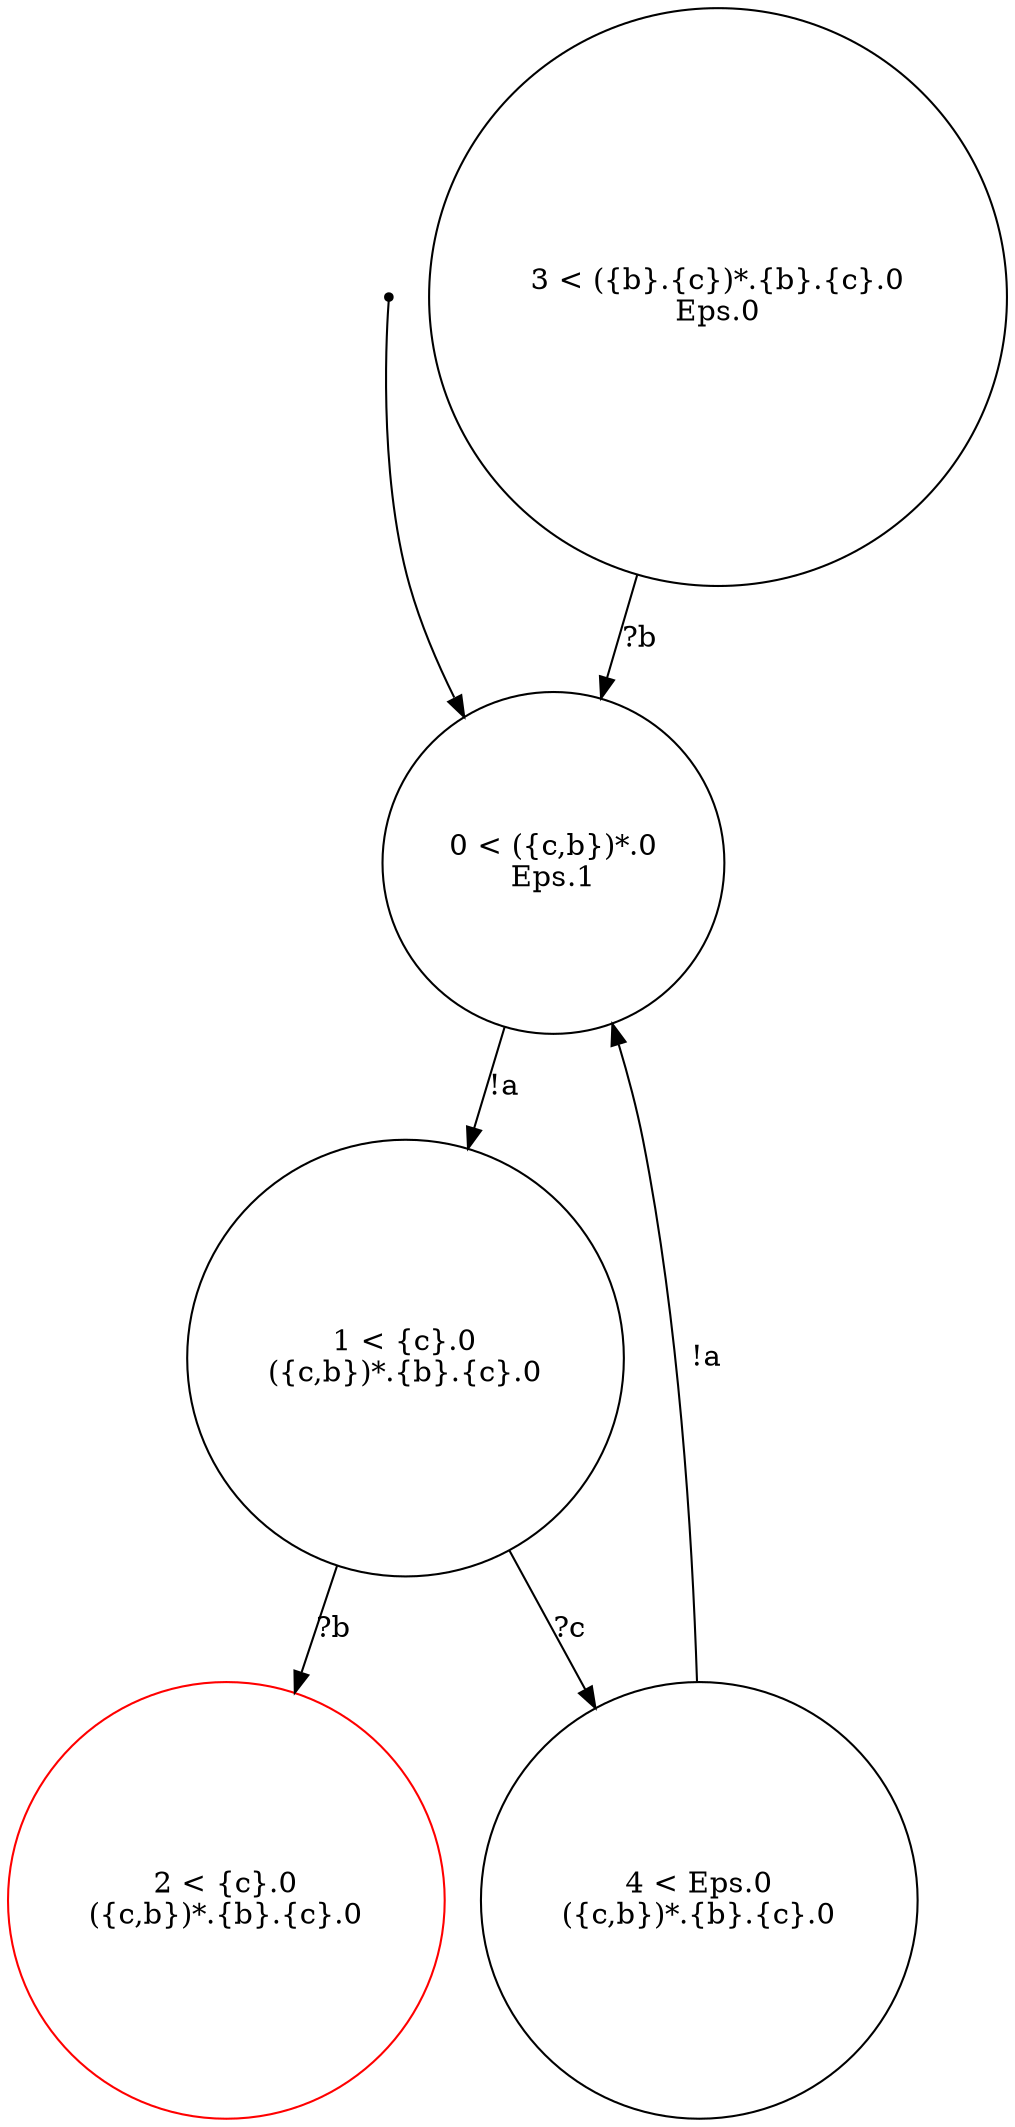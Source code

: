 digraph {
 node [shape=point] ENTRY
 node [shape=circle]
0 [label="0 < ({c,b})*.0
Eps.1
"]
2 [label="2 < {c}.0
({c,b})*.{b}.{c}.0
" color="red"]
3 [label="3 < ({b}.{c})*.{b}.{c}.0
Eps.0
"]
1 [label="1 < {c}.0
({c,b})*.{b}.{c}.0
"]
4 [label="4 < Eps.0
({c,b})*.{b}.{c}.0
"]
ENTRY -> 0
3 -> 0 [label="?b"]
1 -> 2 [label="?b"]
1 -> 4 [label="?c"]
0 -> 1 [label="!a"]
4 -> 0 [label="!a"]

}